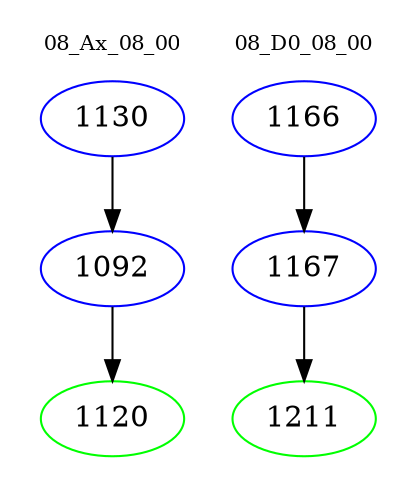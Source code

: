 digraph{
subgraph cluster_0 {
color = white
label = "08_Ax_08_00";
fontsize=10;
T0_1130 [label="1130", color="blue"]
T0_1130 -> T0_1092 [color="black"]
T0_1092 [label="1092", color="blue"]
T0_1092 -> T0_1120 [color="black"]
T0_1120 [label="1120", color="green"]
}
subgraph cluster_1 {
color = white
label = "08_D0_08_00";
fontsize=10;
T1_1166 [label="1166", color="blue"]
T1_1166 -> T1_1167 [color="black"]
T1_1167 [label="1167", color="blue"]
T1_1167 -> T1_1211 [color="black"]
T1_1211 [label="1211", color="green"]
}
}
